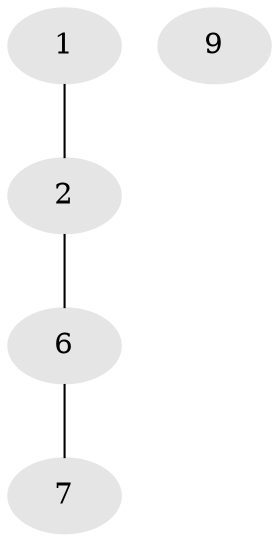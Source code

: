 // Generated by graph-tools (version 1.1) at 2025/46/02/15/25 05:46:28]
// undirected, 5 vertices, 3 edges
graph export_dot {
graph [start="1"]
  node [color=gray90,style=filled];
  1 [super="+3+5"];
  2 [super="+4+13"];
  6 [super="+15"];
  7 [super="+8+16+18"];
  9 [super="+4+10+11"];
  1 -- 2;
  2 -- 6;
  6 -- 7;
}
